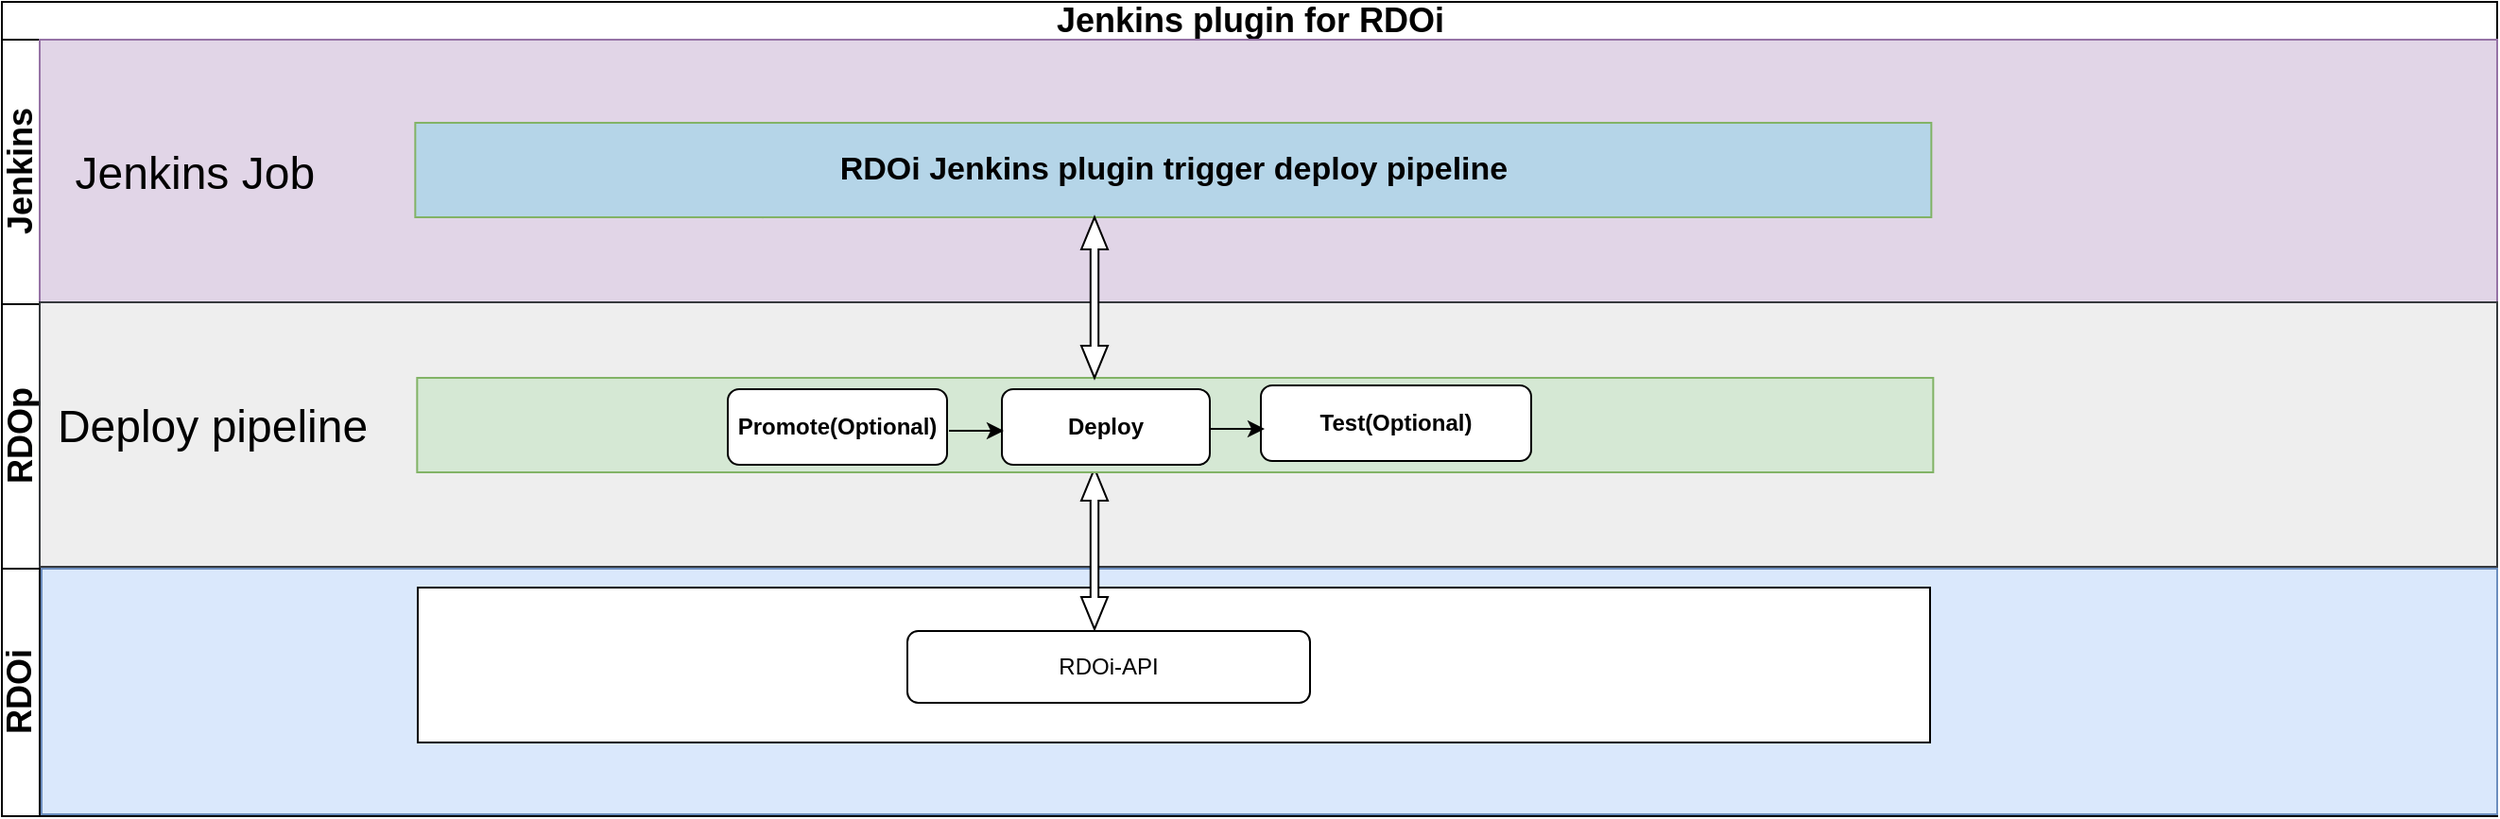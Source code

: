 <mxfile version="21.3.7" type="github">
  <diagram name="Page-1" id="x6VWTZ31vIRzJS5RTLA4">
    <mxGraphModel dx="3134" dy="764" grid="1" gridSize="10" guides="1" tooltips="1" connect="1" arrows="1" fold="1" page="1" pageScale="1" pageWidth="850" pageHeight="1100" math="0" shadow="0">
      <root>
        <mxCell id="0" />
        <mxCell id="1" parent="0" />
        <mxCell id="BEkTw003qSyDK9eR2Wev-4" value="&lt;span style=&quot;font-size: 18px;&quot;&gt;Jenkins plugin for RDOi&lt;/span&gt;" style="swimlane;childLayout=stackLayout;resizeParent=1;resizeParentMax=0;horizontal=1;startSize=20;horizontalStack=0;html=1;" parent="1" vertex="1">
          <mxGeometry x="-1482" y="559" width="1320" height="431" as="geometry" />
        </mxCell>
        <mxCell id="BEkTw003qSyDK9eR2Wev-13" value="&lt;font style=&quot;font-size: 18px;&quot;&gt;Jenkins&lt;/font&gt;" style="swimlane;startSize=20;horizontal=0;html=1;" parent="BEkTw003qSyDK9eR2Wev-4" vertex="1">
          <mxGeometry y="20" width="1320" height="140" as="geometry">
            <mxRectangle y="160" width="1380" height="40" as="alternateBounds" />
          </mxGeometry>
        </mxCell>
        <mxCell id="BEkTw003qSyDK9eR2Wev-14" value="" style="whiteSpace=wrap;html=1;fillColor=#e1d5e7;strokeColor=#9673a6;" parent="BEkTw003qSyDK9eR2Wev-13" vertex="1">
          <mxGeometry x="20" width="1300" height="140" as="geometry" />
        </mxCell>
        <mxCell id="BEkTw003qSyDK9eR2Wev-21" value="" style="endArrow=classic;html=1;rounded=0;exitX=1;exitY=0.5;exitDx=0;exitDy=0;entryX=0;entryY=0.5;entryDx=0;entryDy=0;" parent="BEkTw003qSyDK9eR2Wev-13" edge="1">
          <mxGeometry width="50" height="50" relative="1" as="geometry">
            <mxPoint x="371.67" y="90" as="sourcePoint" />
            <mxPoint x="411.67" y="90" as="targetPoint" />
          </mxGeometry>
        </mxCell>
        <mxCell id="BEkTw003qSyDK9eR2Wev-96" value="&lt;b&gt;&lt;font style=&quot;font-size: 17px;&quot;&gt;RDOi Jenkins plugin trigger deploy pipeline&lt;/font&gt;&lt;/b&gt;" style="rounded=0;whiteSpace=wrap;html=1;fillColor=#B5D5E8;strokeColor=#82b366;" parent="BEkTw003qSyDK9eR2Wev-13" vertex="1">
          <mxGeometry x="218.67" y="44" width="802" height="50" as="geometry" />
        </mxCell>
        <mxCell id="BEkTw003qSyDK9eR2Wev-97" value="&lt;font style=&quot;font-size: 24px;&quot;&gt;Jenkins Job&amp;nbsp;&lt;/font&gt;" style="text;html=1;strokeColor=none;fillColor=none;align=center;verticalAlign=middle;whiteSpace=wrap;rounded=0;" parent="BEkTw003qSyDK9eR2Wev-13" vertex="1">
          <mxGeometry x="31" y="44" width="148.67" height="53" as="geometry" />
        </mxCell>
        <mxCell id="BEkTw003qSyDK9eR2Wev-115" value="&lt;font style=&quot;font-size: 18px;&quot;&gt;RDOp&lt;/font&gt;" style="swimlane;startSize=20;horizontal=0;html=1;" parent="BEkTw003qSyDK9eR2Wev-4" vertex="1">
          <mxGeometry y="160" width="1320" height="140" as="geometry">
            <mxRectangle y="160" width="1380" height="40" as="alternateBounds" />
          </mxGeometry>
        </mxCell>
        <mxCell id="BEkTw003qSyDK9eR2Wev-116" value="" style="whiteSpace=wrap;html=1;fillColor=#eeeeee;strokeColor=#36393d;" parent="BEkTw003qSyDK9eR2Wev-115" vertex="1">
          <mxGeometry x="20" y="-1" width="1300" height="140" as="geometry" />
        </mxCell>
        <mxCell id="hh2636ww-rOC9nr4U4GM-5" value="&lt;span style=&quot;font-size: 24px;&quot;&gt;Deploy pipeline&lt;/span&gt;" style="text;html=1;strokeColor=none;fillColor=none;align=center;verticalAlign=middle;whiteSpace=wrap;rounded=0;" parent="BEkTw003qSyDK9eR2Wev-115" vertex="1">
          <mxGeometry x="22" y="50" width="178.67" height="30" as="geometry" />
        </mxCell>
        <mxCell id="BEkTw003qSyDK9eR2Wev-83" value="&lt;font style=&quot;font-size: 18px;&quot;&gt;RDOi&lt;/font&gt;" style="swimlane;startSize=20;horizontal=0;html=1;" parent="BEkTw003qSyDK9eR2Wev-4" vertex="1">
          <mxGeometry y="300" width="1320" height="131" as="geometry">
            <mxRectangle y="160" width="1380" height="40" as="alternateBounds" />
          </mxGeometry>
        </mxCell>
        <mxCell id="BEkTw003qSyDK9eR2Wev-84" value="" style="whiteSpace=wrap;html=1;fillColor=#dae8fc;strokeColor=#6c8ebf;" parent="BEkTw003qSyDK9eR2Wev-83" vertex="1">
          <mxGeometry x="21" width="1299" height="130" as="geometry" />
        </mxCell>
        <mxCell id="BEkTw003qSyDK9eR2Wev-159" value="IBM i PASE&amp;nbsp; &amp;nbsp; &amp;nbsp; &amp;nbsp; &amp;nbsp; &amp;nbsp; &amp;nbsp; &amp;nbsp; &amp;nbsp; &amp;nbsp; &amp;nbsp; &amp;nbsp; &amp;nbsp; &amp;nbsp; &amp;nbsp; &amp;nbsp; &amp;nbsp; &amp;nbsp; &amp;nbsp; &amp;nbsp; &amp;nbsp; &amp;nbsp; &amp;nbsp; &amp;nbsp; &amp;nbsp; &amp;nbsp; &amp;nbsp; &amp;nbsp; &amp;nbsp; &amp;nbsp; &amp;nbsp;&amp;nbsp;" style="rounded=0;whiteSpace=wrap;html=1;" parent="BEkTw003qSyDK9eR2Wev-83" vertex="1">
          <mxGeometry x="220" y="10" width="800" height="82" as="geometry" />
        </mxCell>
        <mxCell id="BEkTw003qSyDK9eR2Wev-155" value="RDOi-API" style="rounded=1;whiteSpace=wrap;html=1;" parent="BEkTw003qSyDK9eR2Wev-83" vertex="1">
          <mxGeometry x="479" y="33" width="213" height="38" as="geometry" />
        </mxCell>
        <mxCell id="BEkTw003qSyDK9eR2Wev-153" value="" style="shape=doubleArrow;direction=south;whiteSpace=wrap;html=1;" parent="1" vertex="1">
          <mxGeometry x="-911" y="806" width="14" height="85" as="geometry" />
        </mxCell>
        <mxCell id="hh2636ww-rOC9nr4U4GM-1" value="" style="rounded=0;whiteSpace=wrap;html=1;fillColor=#d5e8d4;strokeColor=#82b366;" parent="1" vertex="1">
          <mxGeometry x="-1262.33" y="758" width="802" height="50" as="geometry" />
        </mxCell>
        <mxCell id="hh2636ww-rOC9nr4U4GM-2" value="&lt;b&gt;Promote(Optional)&lt;/b&gt;" style="rounded=1;whiteSpace=wrap;html=1;" parent="1" vertex="1">
          <mxGeometry x="-1098" y="764" width="116" height="40" as="geometry" />
        </mxCell>
        <mxCell id="hh2636ww-rOC9nr4U4GM-3" value="&lt;b style=&quot;border-color: var(--border-color);&quot;&gt;Deploy&lt;/b&gt;" style="rounded=1;whiteSpace=wrap;html=1;" parent="1" vertex="1">
          <mxGeometry x="-953" y="764" width="110" height="40" as="geometry" />
        </mxCell>
        <mxCell id="hh2636ww-rOC9nr4U4GM-4" value="&lt;b&gt;Test(Optional)&lt;/b&gt;" style="rounded=1;whiteSpace=wrap;html=1;" parent="1" vertex="1">
          <mxGeometry x="-816" y="762" width="143" height="40" as="geometry" />
        </mxCell>
        <mxCell id="BEkTw003qSyDK9eR2Wev-173" value="" style="endArrow=classic;html=1;rounded=0;" parent="1" edge="1">
          <mxGeometry width="50" height="50" relative="1" as="geometry">
            <mxPoint x="-843" y="785" as="sourcePoint" />
            <mxPoint x="-814" y="785" as="targetPoint" />
          </mxGeometry>
        </mxCell>
        <mxCell id="hh2636ww-rOC9nr4U4GM-6" value="" style="endArrow=classic;html=1;rounded=0;" parent="1" edge="1">
          <mxGeometry width="50" height="50" relative="1" as="geometry">
            <mxPoint x="-981" y="786" as="sourcePoint" />
            <mxPoint x="-952" y="786" as="targetPoint" />
          </mxGeometry>
        </mxCell>
        <mxCell id="CchkD9UpuK6fVdDI-FyL-1" value="" style="shape=doubleArrow;direction=south;whiteSpace=wrap;html=1;" parent="1" vertex="1">
          <mxGeometry x="-911" y="673" width="14" height="85" as="geometry" />
        </mxCell>
      </root>
    </mxGraphModel>
  </diagram>
</mxfile>

